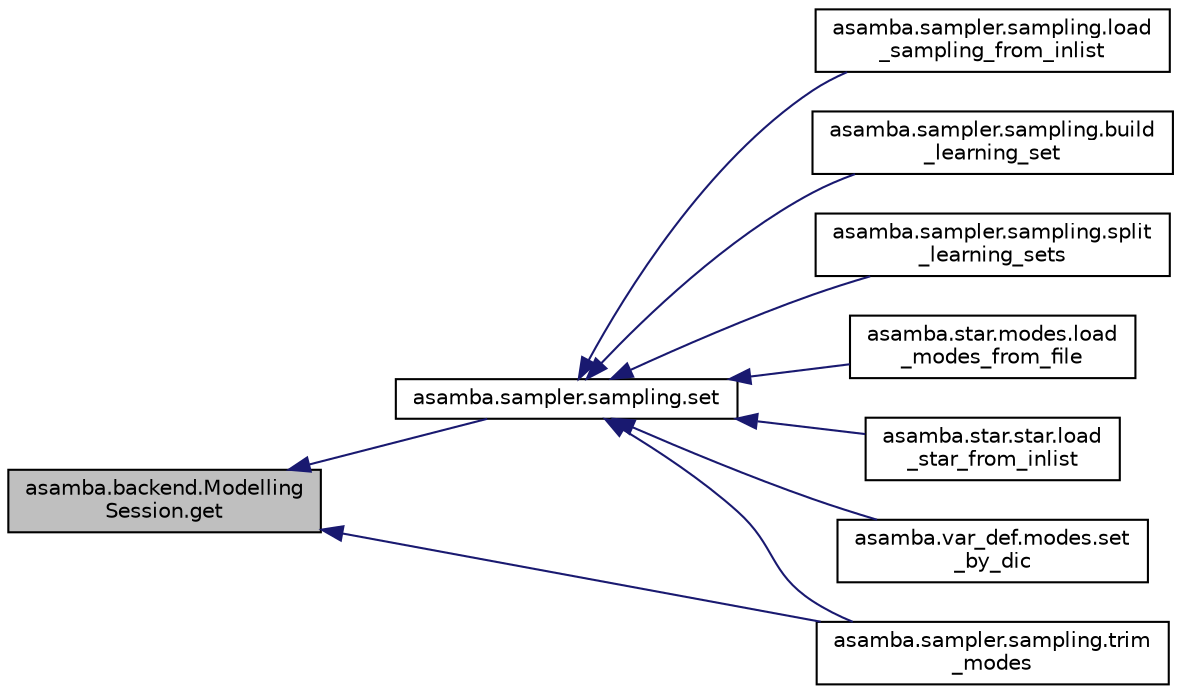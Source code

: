 digraph "asamba.backend.ModellingSession.get"
{
  edge [fontname="Helvetica",fontsize="10",labelfontname="Helvetica",labelfontsize="10"];
  node [fontname="Helvetica",fontsize="10",shape=record];
  rankdir="LR";
  Node3 [label="asamba.backend.Modelling\lSession.get",height=0.2,width=0.4,color="black", fillcolor="grey75", style="filled", fontcolor="black"];
  Node3 -> Node4 [dir="back",color="midnightblue",fontsize="10",style="solid",fontname="Helvetica"];
  Node4 [label="asamba.sampler.sampling.set",height=0.2,width=0.4,color="black", fillcolor="white", style="filled",URL="$classasamba_1_1sampler_1_1sampling.html#a682af8a360751e2fb6dd215fe571ea43",tooltip="Setter. "];
  Node4 -> Node5 [dir="back",color="midnightblue",fontsize="10",style="solid",fontname="Helvetica"];
  Node5 [label="asamba.sampler.sampling.load\l_sampling_from_inlist",height=0.2,width=0.4,color="black", fillcolor="white", style="filled",URL="$classasamba_1_1sampler_1_1sampling.html#a55ebddb5056b66524d34341cccae5d05"];
  Node4 -> Node6 [dir="back",color="midnightblue",fontsize="10",style="solid",fontname="Helvetica"];
  Node6 [label="asamba.sampler.sampling.build\l_learning_set",height=0.2,width=0.4,color="black", fillcolor="white", style="filled",URL="$classasamba_1_1sampler_1_1sampling.html#abb689acce45526b082697abe45e2cb56",tooltip="Methods. "];
  Node4 -> Node7 [dir="back",color="midnightblue",fontsize="10",style="solid",fontname="Helvetica"];
  Node7 [label="asamba.sampler.sampling.split\l_learning_sets",height=0.2,width=0.4,color="black", fillcolor="white", style="filled",URL="$classasamba_1_1sampler_1_1sampling.html#ae0e3548d71adf58b309904e65b0e6e8c"];
  Node4 -> Node8 [dir="back",color="midnightblue",fontsize="10",style="solid",fontname="Helvetica"];
  Node8 [label="asamba.sampler.sampling.trim\l_modes",height=0.2,width=0.4,color="black", fillcolor="white", style="filled",URL="$classasamba_1_1sampler_1_1sampling.html#ad67c8918488194428f7733918a55a4a0"];
  Node4 -> Node9 [dir="back",color="midnightblue",fontsize="10",style="solid",fontname="Helvetica"];
  Node9 [label="asamba.star.modes.load\l_modes_from_file",height=0.2,width=0.4,color="black", fillcolor="white", style="filled",URL="$classasamba_1_1star_1_1modes.html#a5164b765f3ed46300e4c5a1970f2c784",tooltip="Methods. "];
  Node4 -> Node10 [dir="back",color="midnightblue",fontsize="10",style="solid",fontname="Helvetica"];
  Node10 [label="asamba.star.star.load\l_star_from_inlist",height=0.2,width=0.4,color="black", fillcolor="white", style="filled",URL="$classasamba_1_1star_1_1star.html#aec75624cd5c21ff1f0121012ccb01903",tooltip="Methods. "];
  Node4 -> Node11 [dir="back",color="midnightblue",fontsize="10",style="solid",fontname="Helvetica"];
  Node11 [label="asamba.var_def.modes.set\l_by_dic",height=0.2,width=0.4,color="black", fillcolor="white", style="filled",URL="$classasamba_1_1var__def_1_1modes.html#a2d9b87e9cdfe54142627a502476bb868"];
  Node3 -> Node8 [dir="back",color="midnightblue",fontsize="10",style="solid",fontname="Helvetica"];
}
